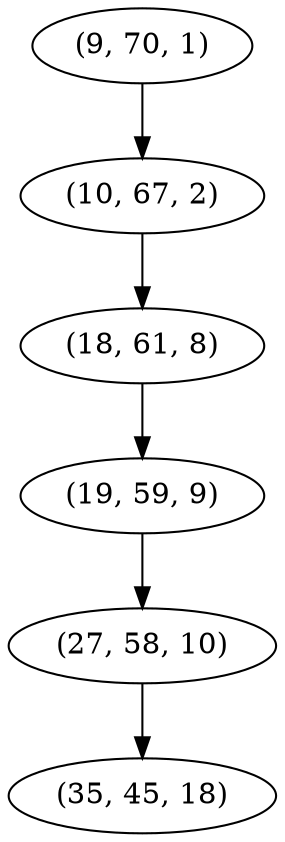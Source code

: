digraph tree {
    "(9, 70, 1)";
    "(10, 67, 2)";
    "(18, 61, 8)";
    "(19, 59, 9)";
    "(27, 58, 10)";
    "(35, 45, 18)";
    "(9, 70, 1)" -> "(10, 67, 2)";
    "(10, 67, 2)" -> "(18, 61, 8)";
    "(18, 61, 8)" -> "(19, 59, 9)";
    "(19, 59, 9)" -> "(27, 58, 10)";
    "(27, 58, 10)" -> "(35, 45, 18)";
}
